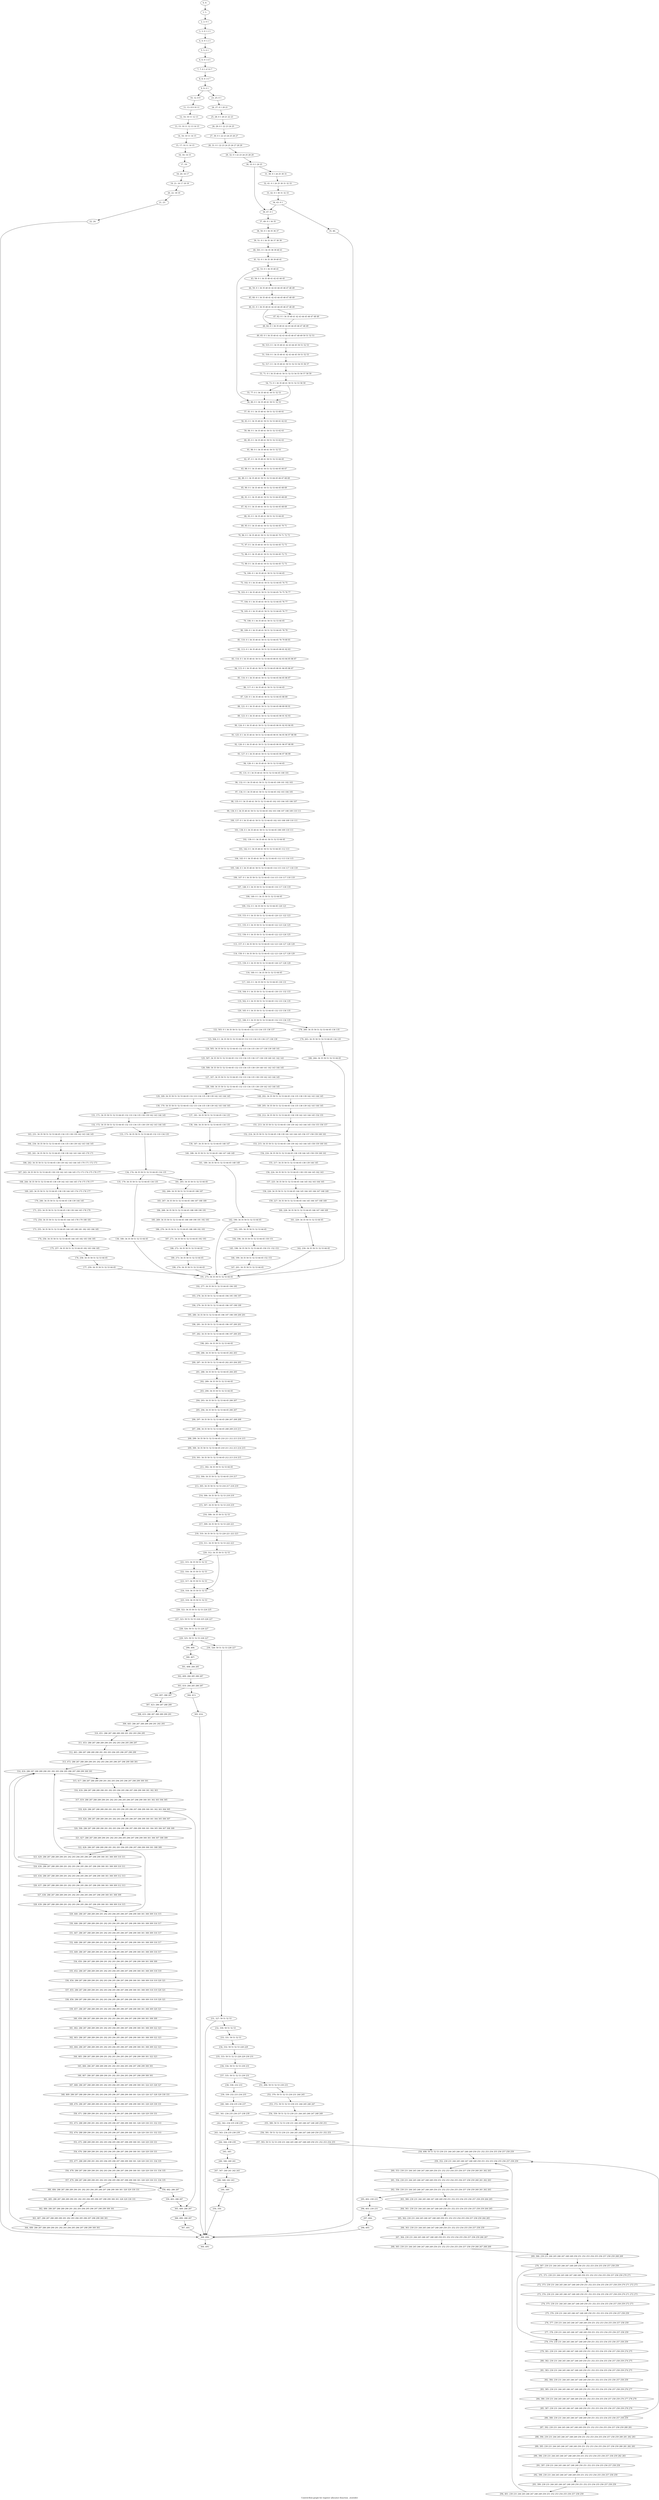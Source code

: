 digraph G {
graph [label="Control-flow-graph for register allocator (function _storedir)"]
0[label="0, 0: "];
1[label="1, 1: "];
2[label="2, 2: 0 1 "];
3[label="3, 3: 0 1 2 3 "];
4[label="4, 4: 0 1 2 3 "];
5[label="5, 5: 0 1 "];
6[label="6, 6: 0 1 4 5 "];
7[label="7, 7: 0 1 4 5 6 7 "];
8[label="8, 8: 0 1 6 7 "];
9[label="9, 9: 0 1 "];
10[label="10, 12: 8 9 "];
11[label="11, 13: 8 9 10 11 "];
12[label="12, 14: 10 11 12 13 "];
13[label="13, 15: 10 11 12 13 14 15 "];
14[label="14, 16: 10 11 14 15 "];
15[label="15, 17: 10 11 14 15 "];
16[label="16, 18: 14 15 "];
17[label="17, 19: "];
18[label="18, 20: 16 17 "];
19[label="19, 21: 16 17 18 19 "];
20[label="20, 22: 18 19 "];
21[label="21, 23: "];
22[label="22, 24: "];
23[label="23, 25: 0 1 "];
24[label="24, 27: 0 1 20 21 "];
25[label="25, 28: 0 1 20 21 22 23 "];
26[label="26, 29: 0 1 22 23 24 25 "];
27[label="27, 30: 0 1 22 23 24 25 26 27 "];
28[label="28, 31: 0 1 22 23 24 25 26 27 28 29 "];
29[label="29, 32: 0 1 22 23 24 25 28 29 "];
30[label="30, 33: 0 1 24 25 "];
31[label="31, 38: 0 1 24 25 30 31 "];
32[label="32, 41: 0 1 24 25 30 31 32 33 "];
33[label="33, 42: 0 1 30 31 32 33 "];
34[label="34, 43: 0 1 "];
35[label="35, 46: "];
36[label="36, 47: 0 1 "];
37[label="37, 49: 0 1 34 35 "];
38[label="38, 50: 0 1 34 35 36 37 "];
39[label="39, 51: 0 1 34 35 36 37 38 39 "];
40[label="40, 501: 0 1 34 35 38 39 40 41 "];
41[label="41, 52: 0 1 34 35 38 39 40 41 "];
42[label="42, 53: 0 1 34 35 40 41 "];
43[label="43, 58: 0 1 34 35 40 41 42 43 44 45 "];
44[label="44, 59: 0 1 34 35 40 41 42 43 44 45 46 47 48 49 "];
45[label="45, 60: 0 1 34 35 40 41 42 43 44 45 46 47 48 49 "];
46[label="46, 61: 0 1 34 35 40 41 42 43 44 45 46 47 48 49 "];
47[label="47, 62: 0 1 34 35 40 41 42 43 44 45 46 47 48 49 "];
48[label="48, 64: 0 1 34 35 40 41 42 43 44 45 46 47 48 49 "];
49[label="49, 65: 0 1 34 35 40 41 42 43 44 45 46 47 48 49 50 51 52 53 "];
50[label="50, 515: 0 1 34 35 40 41 42 43 44 45 50 51 52 53 "];
51[label="51, 516: 0 1 34 35 40 41 42 43 44 45 50 51 52 53 "];
52[label="52, 517: 0 1 34 35 40 41 50 51 52 53 54 55 56 57 "];
53[label="53, 71: 0 1 34 35 40 41 50 51 52 53 54 55 56 57 58 59 "];
54[label="54, 73: 0 1 34 35 40 41 50 51 52 53 58 59 "];
55[label="55, 77: 0 1 34 35 40 41 50 51 52 53 "];
56[label="56, 80: 0 1 34 35 40 41 50 51 52 53 "];
57[label="57, 81: 0 1 34 35 40 41 50 51 52 53 60 61 "];
58[label="58, 83: 0 1 34 35 40 41 50 51 52 53 60 61 62 63 "];
59[label="59, 84: 0 1 34 35 40 41 50 51 52 53 62 63 "];
60[label="60, 85: 0 1 34 35 40 41 50 51 52 53 62 63 "];
61[label="61, 86: 0 1 34 35 40 41 50 51 52 53 "];
62[label="62, 87: 0 1 34 35 40 41 50 51 52 53 64 65 "];
63[label="63, 88: 0 1 34 35 40 41 50 51 52 53 64 65 66 67 "];
64[label="64, 89: 0 1 34 35 40 41 50 51 52 53 64 65 66 67 68 69 "];
65[label="65, 90: 0 1 34 35 40 41 50 51 52 53 64 65 68 69 "];
66[label="66, 91: 0 1 34 35 40 41 50 51 52 53 64 65 68 69 "];
67[label="67, 92: 0 1 34 35 40 41 50 51 52 53 64 65 68 69 "];
68[label="68, 93: 0 1 34 35 40 41 50 51 52 53 64 65 "];
69[label="69, 95: 0 1 34 35 40 41 50 51 52 53 64 65 70 71 "];
70[label="70, 96: 0 1 34 35 40 41 50 51 52 53 64 65 70 71 72 73 "];
71[label="71, 97: 0 1 34 35 40 41 50 51 52 53 64 65 72 73 "];
72[label="72, 98: 0 1 34 35 40 41 50 51 52 53 64 65 72 73 "];
73[label="73, 99: 0 1 34 35 40 41 50 51 52 53 64 65 72 73 "];
74[label="74, 100: 0 1 34 35 40 41 50 51 52 53 64 65 "];
75[label="75, 102: 0 1 34 35 40 41 50 51 52 53 64 65 74 75 "];
76[label="76, 103: 0 1 34 35 40 41 50 51 52 53 64 65 74 75 76 77 "];
77[label="77, 104: 0 1 34 35 40 41 50 51 52 53 64 65 76 77 "];
78[label="78, 105: 0 1 34 35 40 41 50 51 52 53 64 65 76 77 "];
79[label="79, 106: 0 1 34 35 40 41 50 51 52 53 64 65 "];
80[label="80, 109: 0 1 34 35 40 41 50 51 52 53 64 65 78 79 "];
81[label="81, 110: 0 1 34 35 40 41 50 51 52 53 64 65 78 79 80 81 "];
82[label="82, 113: 0 1 34 35 40 41 50 51 52 53 64 65 80 81 82 83 "];
83[label="83, 114: 0 1 34 35 40 41 50 51 52 53 64 65 80 81 82 83 84 85 86 87 "];
84[label="84, 115: 0 1 34 35 40 41 50 51 52 53 64 65 80 81 84 85 86 87 "];
85[label="85, 116: 0 1 34 35 40 41 50 51 52 53 64 65 84 85 86 87 "];
86[label="86, 117: 0 1 34 35 40 41 50 51 52 53 64 65 "];
87[label="87, 120: 0 1 34 35 40 41 50 51 52 53 64 65 88 89 "];
88[label="88, 121: 0 1 34 35 40 41 50 51 52 53 64 65 88 89 90 91 "];
89[label="89, 123: 0 1 34 35 40 41 50 51 52 53 64 65 90 91 92 93 "];
90[label="90, 124: 0 1 34 35 40 41 50 51 52 53 64 65 90 91 92 93 94 95 "];
91[label="91, 125: 0 1 34 35 40 41 50 51 52 53 64 65 90 91 94 95 96 97 98 99 "];
92[label="92, 126: 0 1 34 35 40 41 50 51 52 53 64 65 90 91 96 97 98 99 "];
93[label="93, 127: 0 1 34 35 40 41 50 51 52 53 64 65 96 97 98 99 "];
94[label="94, 128: 0 1 34 35 40 41 50 51 52 53 64 65 "];
95[label="95, 131: 0 1 34 35 40 41 50 51 52 53 64 65 100 101 "];
96[label="96, 132: 0 1 34 35 40 41 50 51 52 53 64 65 100 101 102 103 "];
97[label="97, 134: 0 1 34 35 40 41 50 51 52 53 64 65 102 103 104 105 "];
98[label="98, 135: 0 1 34 35 40 41 50 51 52 53 64 65 102 103 104 105 106 107 "];
99[label="99, 136: 0 1 34 35 40 41 50 51 52 53 64 65 102 103 106 107 108 109 110 111 "];
100[label="100, 137: 0 1 34 35 40 41 50 51 52 53 64 65 102 103 108 109 110 111 "];
101[label="101, 138: 0 1 34 35 40 41 50 51 52 53 64 65 108 109 110 111 "];
102[label="102, 139: 0 1 34 35 40 41 50 51 52 53 64 65 "];
103[label="103, 142: 0 1 34 35 40 41 50 51 52 53 64 65 112 113 "];
104[label="104, 143: 0 1 34 35 40 41 50 51 52 53 64 65 112 113 114 115 "];
105[label="105, 146: 0 1 34 35 40 41 50 51 52 53 64 65 114 115 116 117 118 119 "];
106[label="106, 147: 0 1 34 35 50 51 52 53 64 65 114 115 116 117 118 119 "];
107[label="107, 148: 0 1 34 35 50 51 52 53 64 65 116 117 118 119 "];
108[label="108, 149: 0 1 34 35 50 51 52 53 64 65 "];
109[label="109, 152: 0 1 34 35 50 51 52 53 64 65 120 121 "];
110[label="110, 153: 0 1 34 35 50 51 52 53 64 65 120 121 122 123 "];
111[label="111, 155: 0 1 34 35 50 51 52 53 64 65 122 123 124 125 "];
112[label="112, 156: 0 1 34 35 50 51 52 53 64 65 122 123 124 125 "];
113[label="113, 157: 0 1 34 35 50 51 52 53 64 65 122 123 126 127 128 129 "];
114[label="114, 158: 0 1 34 35 50 51 52 53 64 65 122 123 126 127 128 129 "];
115[label="115, 159: 0 1 34 35 50 51 52 53 64 65 126 127 128 129 "];
116[label="116, 160: 0 1 34 35 50 51 52 53 64 65 "];
117[label="117, 163: 0 1 34 35 50 51 52 53 64 65 130 131 "];
118[label="118, 164: 0 1 34 35 50 51 52 53 64 65 130 131 132 133 "];
119[label="119, 502: 0 1 34 35 50 51 52 53 64 65 132 133 134 135 "];
120[label="120, 165: 0 1 34 35 50 51 52 53 64 65 132 133 134 135 "];
121[label="121, 166: 0 1 34 35 50 51 52 53 64 65 132 133 134 135 "];
122[label="122, 503: 0 1 34 35 50 51 52 53 64 65 132 133 134 135 136 137 "];
123[label="123, 504: 0 1 34 35 50 51 52 53 64 65 132 133 134 135 136 137 138 139 "];
124[label="124, 505: 34 35 50 51 52 53 64 65 132 133 134 135 136 137 138 139 140 141 "];
125[label="125, 507: 34 35 50 51 52 53 64 65 132 133 134 135 136 137 138 139 140 141 142 143 "];
126[label="126, 508: 34 35 50 51 52 53 64 65 132 133 134 135 138 139 140 141 142 143 144 145 "];
127[label="127, 167: 34 35 50 51 52 53 64 65 132 133 134 135 138 139 142 143 144 145 "];
128[label="128, 168: 34 35 50 51 52 53 64 65 132 133 134 135 138 139 142 143 144 145 "];
129[label="129, 169: 34 35 50 51 52 53 64 65 132 133 134 135 138 139 142 143 144 145 "];
130[label="130, 170: 34 35 50 51 52 53 64 65 132 133 134 135 138 139 142 143 144 145 "];
131[label="131, 171: 34 35 50 51 52 53 64 65 132 133 134 135 138 139 142 143 144 145 "];
132[label="132, 172: 34 35 50 51 52 53 64 65 132 133 134 135 138 139 142 143 144 145 "];
133[label="133, 173: 34 35 50 51 52 53 64 65 132 133 134 135 "];
134[label="134, 174: 34 35 50 51 52 53 64 65 134 135 "];
135[label="135, 179: 34 35 50 51 52 53 64 65 134 135 "];
136[label="136, 180: 34 35 50 51 52 53 64 65 "];
137[label="137, 181: 34 35 50 51 52 53 64 65 134 135 "];
138[label="138, 184: 34 35 50 51 52 53 64 65 134 135 "];
139[label="139, 187: 34 35 50 51 52 53 64 65 146 147 "];
140[label="140, 188: 34 35 50 51 52 53 64 65 146 147 148 149 "];
141[label="141, 189: 34 35 50 51 52 53 64 65 148 149 "];
142[label="142, 190: 34 35 50 51 52 53 64 65 "];
143[label="143, 195: 34 35 50 51 52 53 64 65 "];
144[label="144, 196: 34 35 50 51 52 53 64 65 150 151 "];
145[label="145, 198: 34 35 50 51 52 53 64 65 150 151 152 153 "];
146[label="146, 199: 34 35 50 51 52 53 64 65 152 153 "];
147[label="147, 201: 34 35 50 51 52 53 64 65 "];
148[label="148, 202: 34 35 50 51 52 53 64 65 134 135 138 139 142 143 144 145 "];
149[label="149, 205: 34 35 50 51 52 53 64 65 134 135 138 139 142 143 144 145 "];
150[label="150, 212: 34 35 50 51 52 53 64 65 138 139 142 143 144 145 154 155 "];
151[label="151, 213: 34 35 50 51 52 53 64 65 138 139 142 143 144 145 154 155 156 157 "];
152[label="152, 214: 34 35 50 51 52 53 64 65 138 139 142 143 144 145 156 157 158 159 160 161 "];
153[label="153, 215: 34 35 50 51 52 53 64 65 138 139 142 143 144 145 158 159 160 161 "];
154[label="154, 216: 34 35 50 51 52 53 64 65 138 139 144 145 158 159 160 161 "];
155[label="155, 217: 34 35 50 51 52 53 64 65 138 139 144 145 "];
156[label="156, 224: 34 35 50 51 52 53 64 65 138 139 144 145 162 163 "];
157[label="157, 225: 34 35 50 51 52 53 64 65 144 145 162 163 164 165 "];
158[label="158, 226: 34 35 50 51 52 53 64 65 144 145 164 165 166 167 168 169 "];
159[label="159, 227: 34 35 50 51 52 53 64 65 144 145 166 167 168 169 "];
160[label="160, 228: 34 35 50 51 52 53 64 65 166 167 168 169 "];
161[label="161, 229: 34 35 50 51 52 53 64 65 "];
162[label="162, 230: 34 35 50 51 52 53 64 65 "];
163[label="163, 231: 34 35 50 51 52 53 64 65 134 135 138 139 142 143 144 145 "];
164[label="164, 234: 34 35 50 51 52 53 64 65 134 135 138 139 142 143 144 145 "];
165[label="165, 241: 34 35 50 51 52 53 64 65 138 139 142 143 144 145 170 171 "];
166[label="166, 242: 34 35 50 51 52 53 64 65 138 139 142 143 144 145 170 171 172 173 "];
167[label="167, 243: 34 35 50 51 52 53 64 65 138 139 142 143 144 145 172 173 174 175 176 177 "];
168[label="168, 244: 34 35 50 51 52 53 64 65 138 139 142 143 144 145 174 175 176 177 "];
169[label="169, 245: 34 35 50 51 52 53 64 65 138 139 144 145 174 175 176 177 "];
170[label="170, 246: 34 35 50 51 52 53 64 65 138 139 144 145 "];
171[label="171, 253: 34 35 50 51 52 53 64 65 138 139 144 145 178 179 "];
172[label="172, 254: 34 35 50 51 52 53 64 65 144 145 178 179 180 181 "];
173[label="173, 255: 34 35 50 51 52 53 64 65 144 145 180 181 182 183 184 185 "];
174[label="174, 256: 34 35 50 51 52 53 64 65 144 145 182 183 184 185 "];
175[label="175, 257: 34 35 50 51 52 53 64 65 182 183 184 185 "];
176[label="176, 258: 34 35 50 51 52 53 64 65 "];
177[label="177, 259: 34 35 50 51 52 53 64 65 "];
178[label="178, 260: 34 35 50 51 52 53 64 65 134 135 "];
179[label="179, 263: 34 35 50 51 52 53 64 65 134 135 "];
180[label="180, 264: 34 35 50 51 52 53 64 65 "];
181[label="181, 265: 34 35 50 51 52 53 64 65 "];
182[label="182, 266: 34 35 50 51 52 53 64 65 186 187 "];
183[label="183, 267: 34 35 50 51 52 53 64 65 186 187 188 189 "];
184[label="184, 268: 34 35 50 51 52 53 64 65 188 189 190 191 "];
185[label="185, 269: 34 35 50 51 52 53 64 65 188 189 190 191 192 193 "];
186[label="186, 270: 34 35 50 51 52 53 64 65 188 189 192 193 "];
187[label="187, 271: 34 35 50 51 52 53 64 65 192 193 "];
188[label="188, 272: 34 35 50 51 52 53 64 65 "];
189[label="189, 273: 34 35 50 51 52 53 64 65 "];
190[label="190, 274: 34 35 50 51 52 53 64 65 "];
191[label="191, 275: 34 35 50 51 52 53 64 65 "];
192[label="192, 277: 34 35 50 51 52 53 64 65 194 195 "];
193[label="193, 278: 34 35 50 51 52 53 64 65 194 195 196 197 "];
194[label="194, 279: 34 35 50 51 52 53 64 65 196 197 198 199 "];
195[label="195, 280: 34 35 50 51 52 53 64 65 196 197 198 199 200 201 "];
196[label="196, 281: 34 35 50 51 52 53 64 65 196 197 200 201 "];
197[label="197, 282: 34 35 50 51 52 53 64 65 196 197 200 201 "];
198[label="198, 283: 34 35 50 51 52 53 64 65 "];
199[label="199, 286: 34 35 50 51 52 53 64 65 202 203 "];
200[label="200, 287: 34 35 50 51 52 53 64 65 202 203 204 205 "];
201[label="201, 288: 34 35 50 51 52 53 64 65 204 205 "];
202[label="202, 289: 34 35 50 51 52 53 64 65 "];
203[label="203, 290: 34 35 50 51 52 53 64 65 "];
204[label="204, 293: 34 35 50 51 52 53 64 65 206 207 "];
205[label="205, 294: 34 35 50 51 52 53 64 65 206 207 "];
206[label="206, 297: 34 35 50 51 52 53 64 65 206 207 208 209 "];
207[label="207, 298: 34 35 50 51 52 53 64 65 208 209 210 211 "];
208[label="208, 299: 34 35 50 51 52 53 64 65 210 211 212 213 214 215 "];
209[label="209, 300: 34 35 50 51 52 53 64 65 210 211 212 213 214 215 "];
210[label="210, 301: 34 35 50 51 52 53 64 65 212 213 214 215 "];
211[label="211, 302: 34 35 50 51 52 53 64 65 "];
212[label="212, 304: 34 35 50 51 52 53 64 65 216 217 "];
213[label="213, 305: 34 35 50 51 52 53 216 217 218 219 "];
214[label="214, 306: 34 35 50 51 52 53 218 219 "];
215[label="215, 307: 34 35 50 51 52 53 218 219 "];
216[label="216, 308: 34 35 50 51 52 53 "];
217[label="217, 309: 34 35 50 51 52 53 220 221 "];
218[label="218, 310: 34 35 50 51 52 53 220 221 222 223 "];
219[label="219, 311: 34 35 50 51 52 53 222 223 "];
220[label="220, 312: 34 35 50 51 52 53 "];
221[label="221, 315: 34 35 50 51 52 53 "];
222[label="222, 316: 34 35 50 51 52 53 "];
223[label="223, 317: 34 35 50 51 52 53 "];
224[label="224, 318: 34 35 50 51 52 53 "];
225[label="225, 319: 34 35 50 51 52 53 "];
226[label="226, 322: 34 35 50 51 52 53 224 225 "];
227[label="227, 323: 50 51 52 53 224 225 226 227 "];
228[label="228, 324: 50 51 52 53 226 227 "];
229[label="229, 325: 50 51 52 53 226 227 "];
230[label="230, 326: 50 51 52 53 226 227 "];
231[label="231, 327: 50 51 52 53 "];
232[label="232, 330: 50 51 52 53 "];
233[label="233, 331: 50 51 52 53 "];
234[label="234, 332: 50 51 52 53 228 229 "];
235[label="235, 333: 50 51 52 53 228 229 230 231 "];
236[label="236, 334: 50 51 52 53 230 231 "];
237[label="237, 335: 50 51 52 53 230 231 "];
238[label="238, 338: 232 233 "];
239[label="239, 339: 232 233 234 235 "];
240[label="240, 340: 234 235 236 237 "];
241[label="241, 341: 234 235 236 237 238 239 "];
242[label="242, 342: 234 235 238 239 "];
243[label="243, 343: 234 235 238 239 "];
244[label="244, 344: 238 239 "];
245[label="245, 345: "];
246[label="246, 346: 240 241 "];
247[label="247, 347: 240 241 242 243 "];
248[label="248, 348: 242 243 "];
249[label="249, 349: "];
250[label="250, 350: "];
251[label="251, 496: 50 51 52 53 230 231 "];
252[label="252, 370: 50 51 52 53 230 231 244 245 "];
253[label="253, 372: 50 51 52 53 230 231 244 245 246 247 "];
254[label="254, 359: 50 51 52 53 230 231 244 245 246 247 248 249 "];
255[label="255, 380: 50 51 52 53 230 231 244 245 246 247 248 249 250 251 "];
256[label="256, 391: 50 51 52 53 230 231 244 245 246 247 248 249 250 251 252 253 "];
257[label="257, 393: 50 51 52 53 230 231 244 245 246 247 248 249 250 251 252 253 254 255 "];
258[label="258, 498: 50 51 52 53 230 231 244 245 246 247 248 249 250 251 252 253 254 255 256 257 258 259 "];
259[label="259, 352: 230 231 244 245 246 247 248 249 250 251 252 253 254 255 256 257 258 259 "];
260[label="260, 353: 230 231 244 245 246 247 248 249 250 251 252 253 254 255 256 257 258 259 260 261 262 263 "];
261[label="261, 354: 230 231 244 245 246 247 248 249 250 251 252 253 254 255 256 257 258 259 260 261 262 263 "];
262[label="262, 356: 230 231 244 245 246 247 248 249 250 251 252 253 254 255 256 257 258 259 260 261 262 263 "];
263[label="263, 360: 230 231 244 245 246 247 248 249 250 251 252 253 254 255 256 257 258 259 264 265 "];
264[label="264, 361: 230 231 244 245 246 247 248 249 250 251 252 253 254 255 256 257 258 259 264 265 "];
265[label="265, 362: 230 231 244 245 246 247 248 249 250 251 252 253 254 255 256 257 258 259 264 265 "];
266[label="266, 363: 230 231 244 245 246 247 248 249 250 251 252 253 254 255 256 257 258 259 "];
267[label="267, 364: 230 231 244 245 246 247 248 249 250 251 252 253 254 255 256 257 258 259 266 267 "];
268[label="268, 365: 230 231 244 245 246 247 248 249 250 251 252 253 254 255 256 257 258 259 266 267 268 269 "];
269[label="269, 366: 230 231 244 245 246 247 248 249 250 251 252 253 254 255 256 257 258 259 268 269 "];
270[label="270, 367: 230 231 244 245 246 247 248 249 250 251 252 253 254 255 256 257 258 259 "];
271[label="271, 371: 230 231 244 245 246 247 248 249 250 251 252 253 254 255 256 257 258 259 270 271 "];
272[label="272, 373: 230 231 244 245 246 247 248 249 250 251 252 253 254 255 256 257 258 259 270 271 272 273 "];
273[label="273, 374: 230 231 244 245 246 247 248 249 250 251 252 253 254 255 256 257 258 259 270 271 272 273 "];
274[label="274, 375: 230 231 244 245 246 247 248 249 250 251 252 253 254 255 256 257 258 259 272 273 "];
275[label="275, 376: 230 231 244 245 246 247 248 249 250 251 252 253 254 255 256 257 258 259 "];
276[label="276, 377: 230 231 244 245 246 247 248 249 250 251 252 253 254 255 256 257 258 259 "];
277[label="277, 378: 230 231 244 245 246 247 248 249 250 251 252 253 254 255 256 257 258 259 "];
278[label="278, 379: 230 231 244 245 246 247 248 249 250 251 252 253 254 255 256 257 258 259 "];
279[label="279, 381: 230 231 244 245 246 247 248 249 250 251 252 253 254 255 256 257 258 259 274 275 "];
280[label="280, 382: 230 231 244 245 246 247 248 249 250 251 252 253 254 255 256 257 258 259 274 275 "];
281[label="281, 383: 230 231 244 245 246 247 248 249 250 251 252 253 254 255 256 257 258 259 274 275 "];
282[label="282, 384: 230 231 244 245 246 247 248 249 250 251 252 253 254 255 256 257 258 259 "];
283[label="283, 385: 230 231 244 245 246 247 248 249 250 251 252 253 254 255 256 257 258 259 276 277 "];
284[label="284, 386: 230 231 244 245 246 247 248 249 250 251 252 253 254 255 256 257 258 259 276 277 278 279 "];
285[label="285, 387: 230 231 244 245 246 247 248 249 250 251 252 253 254 255 256 257 258 259 278 279 "];
286[label="286, 388: 230 231 244 245 246 247 248 249 250 251 252 253 254 255 256 257 258 259 "];
287[label="287, 392: 230 231 244 245 246 247 248 249 250 251 252 253 254 255 256 257 258 259 280 281 "];
288[label="288, 394: 230 231 244 245 246 247 248 249 250 251 252 253 254 255 256 257 258 259 280 281 282 283 "];
289[label="289, 395: 230 231 244 245 246 247 248 249 250 251 252 253 254 255 256 257 258 259 280 281 282 283 "];
290[label="290, 396: 230 231 244 245 246 247 248 249 250 251 252 253 254 255 256 257 258 259 282 283 "];
291[label="291, 397: 230 231 244 245 246 247 248 249 250 251 252 253 254 255 256 257 258 259 "];
292[label="292, 398: 230 231 244 245 246 247 248 249 250 251 252 253 254 255 256 257 258 259 "];
293[label="293, 399: 230 231 244 245 246 247 248 249 250 251 252 253 254 255 256 257 258 259 "];
294[label="294, 401: 230 231 244 245 246 247 248 249 250 251 252 253 254 255 256 257 258 259 "];
295[label="295, 402: 230 231 "];
296[label="296, 403: 230 231 "];
297[label="297, 404: "];
298[label="298, 405: "];
299[label="299, 406: "];
300[label="300, 407: "];
301[label="301, 408: 284 285 "];
302[label="302, 409: 284 285 286 287 "];
303[label="303, 410: 284 285 286 287 "];
304[label="304, 413: "];
305[label="305, 414: "];
306[label="306, 497: 286 287 "];
307[label="307, 423: 286 287 288 289 "];
308[label="308, 433: 286 287 288 289 290 291 "];
309[label="309, 445: 286 287 288 289 290 291 292 293 "];
310[label="310, 451: 286 287 288 289 290 291 292 293 294 295 "];
311[label="311, 453: 286 287 288 289 290 291 292 293 294 295 296 297 "];
312[label="312, 461: 286 287 288 289 290 291 292 293 294 295 296 297 298 299 "];
313[label="313, 472: 286 287 288 289 290 291 292 293 294 295 296 297 298 299 300 301 "];
314[label="314, 416: 286 287 288 289 290 291 292 293 294 295 296 297 298 299 300 301 "];
315[label="315, 417: 286 287 288 289 290 291 292 293 294 295 296 297 298 299 300 301 "];
316[label="316, 418: 286 287 288 289 290 291 292 293 294 295 296 297 298 299 300 301 302 303 "];
317[label="317, 419: 286 287 288 289 290 291 292 293 294 295 296 297 298 299 300 301 302 303 304 305 "];
318[label="318, 420: 286 287 288 289 290 291 292 293 294 295 296 297 298 299 300 301 302 303 304 305 "];
319[label="319, 424: 286 287 288 289 290 291 292 293 294 295 296 297 298 299 300 301 304 305 306 307 "];
320[label="320, 506: 286 287 288 289 290 291 292 293 294 295 296 297 298 299 300 301 304 305 306 307 308 309 "];
321[label="321, 427: 286 287 288 289 290 291 292 293 294 295 296 297 298 299 300 301 306 307 308 309 "];
322[label="322, 428: 286 287 288 289 290 291 292 293 294 295 296 297 298 299 300 301 308 309 "];
323[label="323, 429: 286 287 288 289 290 291 292 293 294 295 296 297 298 299 300 301 308 309 310 311 "];
324[label="324, 430: 286 287 288 289 290 291 292 293 294 295 296 297 298 299 300 301 308 309 310 311 "];
325[label="325, 434: 286 287 288 289 290 291 292 293 294 295 296 297 298 299 300 301 308 309 312 313 "];
326[label="326, 437: 286 287 288 289 290 291 292 293 294 295 296 297 298 299 300 301 308 309 312 313 "];
327[label="327, 438: 286 287 288 289 290 291 292 293 294 295 296 297 298 299 300 301 308 309 "];
328[label="328, 439: 286 287 288 289 290 291 292 293 294 295 296 297 298 299 300 301 308 309 314 315 "];
329[label="329, 440: 286 287 288 289 290 291 292 293 294 295 296 297 298 299 300 301 308 309 314 315 "];
330[label="330, 446: 286 287 288 289 290 291 292 293 294 295 296 297 298 299 300 301 308 309 316 317 "];
331[label="331, 447: 286 287 288 289 290 291 292 293 294 295 296 297 298 299 300 301 308 309 316 317 "];
332[label="332, 448: 286 287 288 289 290 291 292 293 294 295 296 297 298 299 300 301 308 309 316 317 "];
333[label="333, 449: 286 287 288 289 290 291 292 293 294 295 296 297 298 299 300 301 308 309 316 317 "];
334[label="334, 450: 286 287 288 289 290 291 292 293 294 295 296 297 298 299 300 301 308 309 "];
335[label="335, 452: 286 287 288 289 290 291 292 293 294 295 296 297 298 299 300 301 308 309 318 319 "];
336[label="336, 454: 286 287 288 289 290 291 292 293 294 295 296 297 298 299 300 301 308 309 318 319 320 321 "];
337[label="337, 455: 286 287 288 289 290 291 292 293 294 295 296 297 298 299 300 301 308 309 318 319 320 321 "];
338[label="338, 456: 286 287 288 289 290 291 292 293 294 295 296 297 298 299 300 301 308 309 318 319 320 321 "];
339[label="339, 457: 286 287 288 289 290 291 292 293 294 295 296 297 298 299 300 301 308 309 320 321 "];
340[label="340, 458: 286 287 288 289 290 291 292 293 294 295 296 297 298 299 300 301 308 309 "];
341[label="341, 462: 286 287 288 289 290 291 292 293 294 295 296 297 298 299 300 301 308 309 322 323 "];
342[label="342, 463: 286 287 288 289 290 291 292 293 294 295 296 297 298 299 300 301 308 309 322 323 "];
343[label="343, 464: 286 287 288 289 290 291 292 293 294 295 296 297 298 299 300 301 308 309 322 323 "];
344[label="344, 465: 286 287 288 289 290 291 292 293 294 295 296 297 298 299 300 301 322 323 "];
345[label="345, 466: 286 287 288 289 290 291 292 293 294 295 296 297 298 299 300 301 "];
346[label="346, 467: 286 287 288 289 290 291 292 293 294 295 296 297 298 299 300 301 "];
347[label="347, 468: 286 287 288 289 290 291 292 293 294 295 296 297 298 299 300 301 324 325 326 327 "];
348[label="348, 469: 286 287 288 289 290 291 292 293 294 295 296 297 298 299 300 301 324 325 326 327 328 329 330 331 "];
349[label="349, 470: 286 287 288 289 290 291 292 293 294 295 296 297 298 299 300 301 328 329 330 331 "];
350[label="350, 471: 288 289 290 291 292 293 294 295 296 297 298 299 300 301 328 329 330 331 "];
351[label="351, 473: 288 289 290 291 292 293 294 295 296 297 298 299 300 301 328 329 330 331 332 333 "];
352[label="352, 474: 288 289 290 291 292 293 294 295 296 297 298 299 300 301 328 329 330 331 332 333 "];
353[label="353, 475: 288 289 290 291 292 293 294 295 296 297 298 299 300 301 328 329 330 331 "];
354[label="354, 476: 288 289 290 291 292 293 294 295 296 297 298 299 300 301 328 329 330 331 "];
355[label="355, 477: 288 289 290 291 292 293 294 295 296 297 298 299 300 301 328 329 330 331 334 335 "];
356[label="356, 478: 286 287 288 289 290 291 292 293 294 295 296 297 298 299 300 301 328 329 330 331 334 335 "];
357[label="357, 479: 286 287 288 289 290 291 292 293 294 295 296 297 298 299 300 301 328 329 330 331 334 335 "];
358[label="358, 482: 286 287 "];
359[label="359, 483: 286 287 "];
360[label="360, 484: 286 287 288 289 290 291 292 293 294 295 296 297 298 299 300 301 328 329 330 331 "];
361[label="361, 485: 286 287 288 289 290 291 292 293 294 295 296 297 298 299 300 301 328 329 330 331 "];
362[label="362, 486: 286 287 288 289 290 291 292 293 294 295 296 297 298 299 300 301 "];
363[label="363, 487: 286 287 288 289 290 291 292 293 294 295 296 297 298 299 300 301 "];
364[label="364, 488: 286 287 288 289 290 291 292 293 294 295 296 297 298 299 300 301 "];
365[label="365, 489: 286 287 "];
366[label="366, 490: 286 287 "];
367[label="367, 491: "];
368[label="368, 494: "];
369[label="369, 495: "];
0->1 ;
1->2 ;
2->3 ;
3->4 ;
4->5 ;
5->6 ;
6->7 ;
7->8 ;
8->9 ;
9->10 ;
9->23 ;
10->11 ;
11->12 ;
12->13 ;
13->14 ;
14->15 ;
15->16 ;
16->17 ;
17->18 ;
18->19 ;
19->20 ;
20->21 ;
21->22 ;
22->368 ;
23->24 ;
24->25 ;
25->26 ;
26->27 ;
27->28 ;
28->29 ;
29->30 ;
30->31 ;
30->36 ;
31->32 ;
32->33 ;
33->34 ;
34->35 ;
34->36 ;
35->368 ;
36->37 ;
37->38 ;
38->39 ;
39->40 ;
40->41 ;
41->42 ;
42->43 ;
42->56 ;
43->44 ;
44->45 ;
45->46 ;
46->47 ;
46->48 ;
47->48 ;
48->49 ;
49->50 ;
50->51 ;
51->52 ;
52->53 ;
53->54 ;
54->55 ;
54->56 ;
55->56 ;
56->57 ;
57->58 ;
58->59 ;
59->60 ;
60->61 ;
61->62 ;
62->63 ;
63->64 ;
64->65 ;
65->66 ;
66->67 ;
67->68 ;
68->69 ;
69->70 ;
70->71 ;
71->72 ;
72->73 ;
73->74 ;
74->75 ;
75->76 ;
76->77 ;
77->78 ;
78->79 ;
79->80 ;
80->81 ;
81->82 ;
82->83 ;
83->84 ;
84->85 ;
85->86 ;
86->87 ;
87->88 ;
88->89 ;
89->90 ;
90->91 ;
91->92 ;
92->93 ;
93->94 ;
94->95 ;
95->96 ;
96->97 ;
97->98 ;
98->99 ;
99->100 ;
100->101 ;
101->102 ;
102->103 ;
103->104 ;
104->105 ;
105->106 ;
106->107 ;
107->108 ;
108->109 ;
109->110 ;
110->111 ;
111->112 ;
112->113 ;
113->114 ;
114->115 ;
115->116 ;
116->117 ;
117->118 ;
118->119 ;
119->120 ;
120->121 ;
121->122 ;
121->178 ;
122->123 ;
123->124 ;
124->125 ;
125->126 ;
126->127 ;
127->128 ;
128->129 ;
128->148 ;
129->130 ;
130->131 ;
130->137 ;
131->132 ;
132->133 ;
132->163 ;
133->134 ;
134->135 ;
134->181 ;
135->136 ;
136->191 ;
137->138 ;
138->139 ;
139->140 ;
140->141 ;
141->142 ;
142->143 ;
142->191 ;
143->144 ;
144->145 ;
145->146 ;
146->147 ;
147->191 ;
148->149 ;
149->150 ;
150->151 ;
151->152 ;
152->153 ;
153->154 ;
154->155 ;
155->156 ;
156->157 ;
157->158 ;
158->159 ;
159->160 ;
160->161 ;
161->162 ;
162->191 ;
163->164 ;
164->165 ;
165->166 ;
166->167 ;
167->168 ;
168->169 ;
169->170 ;
170->171 ;
171->172 ;
172->173 ;
173->174 ;
174->175 ;
175->176 ;
176->177 ;
177->191 ;
178->179 ;
179->180 ;
180->191 ;
181->182 ;
182->183 ;
183->184 ;
184->185 ;
185->186 ;
186->187 ;
187->188 ;
188->189 ;
189->190 ;
190->191 ;
191->192 ;
192->193 ;
193->194 ;
194->195 ;
195->196 ;
196->197 ;
197->198 ;
198->199 ;
199->200 ;
200->201 ;
201->202 ;
202->203 ;
203->204 ;
204->205 ;
205->206 ;
206->207 ;
207->208 ;
208->209 ;
209->210 ;
210->211 ;
211->212 ;
212->213 ;
213->214 ;
214->215 ;
215->216 ;
216->217 ;
217->218 ;
218->219 ;
219->220 ;
220->221 ;
220->224 ;
221->222 ;
222->223 ;
223->224 ;
224->225 ;
225->226 ;
226->227 ;
227->228 ;
228->229 ;
229->230 ;
229->299 ;
230->231 ;
231->232 ;
231->368 ;
232->233 ;
233->234 ;
234->235 ;
235->236 ;
236->237 ;
237->238 ;
237->251 ;
238->239 ;
239->240 ;
240->241 ;
241->242 ;
242->243 ;
243->244 ;
244->245 ;
245->246 ;
246->247 ;
247->248 ;
248->249 ;
249->250 ;
250->368 ;
251->252 ;
252->253 ;
253->254 ;
254->255 ;
255->256 ;
256->257 ;
257->258 ;
258->259 ;
259->260 ;
260->261 ;
261->262 ;
262->263 ;
262->295 ;
263->264 ;
264->265 ;
265->266 ;
266->267 ;
267->268 ;
268->269 ;
269->270 ;
270->271 ;
270->278 ;
271->272 ;
272->273 ;
273->274 ;
274->275 ;
275->276 ;
276->277 ;
277->278 ;
278->279 ;
279->280 ;
280->281 ;
281->282 ;
282->283 ;
283->284 ;
284->285 ;
285->286 ;
286->287 ;
286->259 ;
287->288 ;
288->289 ;
289->290 ;
290->291 ;
291->292 ;
292->293 ;
293->294 ;
294->259 ;
295->296 ;
296->297 ;
297->298 ;
298->368 ;
299->300 ;
300->301 ;
301->302 ;
302->303 ;
303->304 ;
303->306 ;
304->305 ;
305->368 ;
306->307 ;
307->308 ;
308->309 ;
309->310 ;
310->311 ;
311->312 ;
312->313 ;
313->314 ;
314->315 ;
315->316 ;
316->317 ;
317->318 ;
318->319 ;
318->365 ;
319->320 ;
320->321 ;
321->322 ;
322->323 ;
323->324 ;
324->325 ;
324->314 ;
325->326 ;
326->327 ;
327->328 ;
328->329 ;
329->330 ;
329->314 ;
330->331 ;
331->332 ;
332->333 ;
333->334 ;
334->335 ;
335->336 ;
336->337 ;
337->338 ;
338->339 ;
339->340 ;
340->341 ;
341->342 ;
342->343 ;
343->344 ;
344->345 ;
345->346 ;
346->347 ;
347->348 ;
348->349 ;
349->350 ;
350->351 ;
351->352 ;
352->353 ;
353->354 ;
354->355 ;
355->356 ;
356->357 ;
357->358 ;
357->360 ;
358->359 ;
359->365 ;
360->361 ;
361->362 ;
362->363 ;
363->364 ;
364->314 ;
365->366 ;
366->367 ;
367->368 ;
368->369 ;
}
